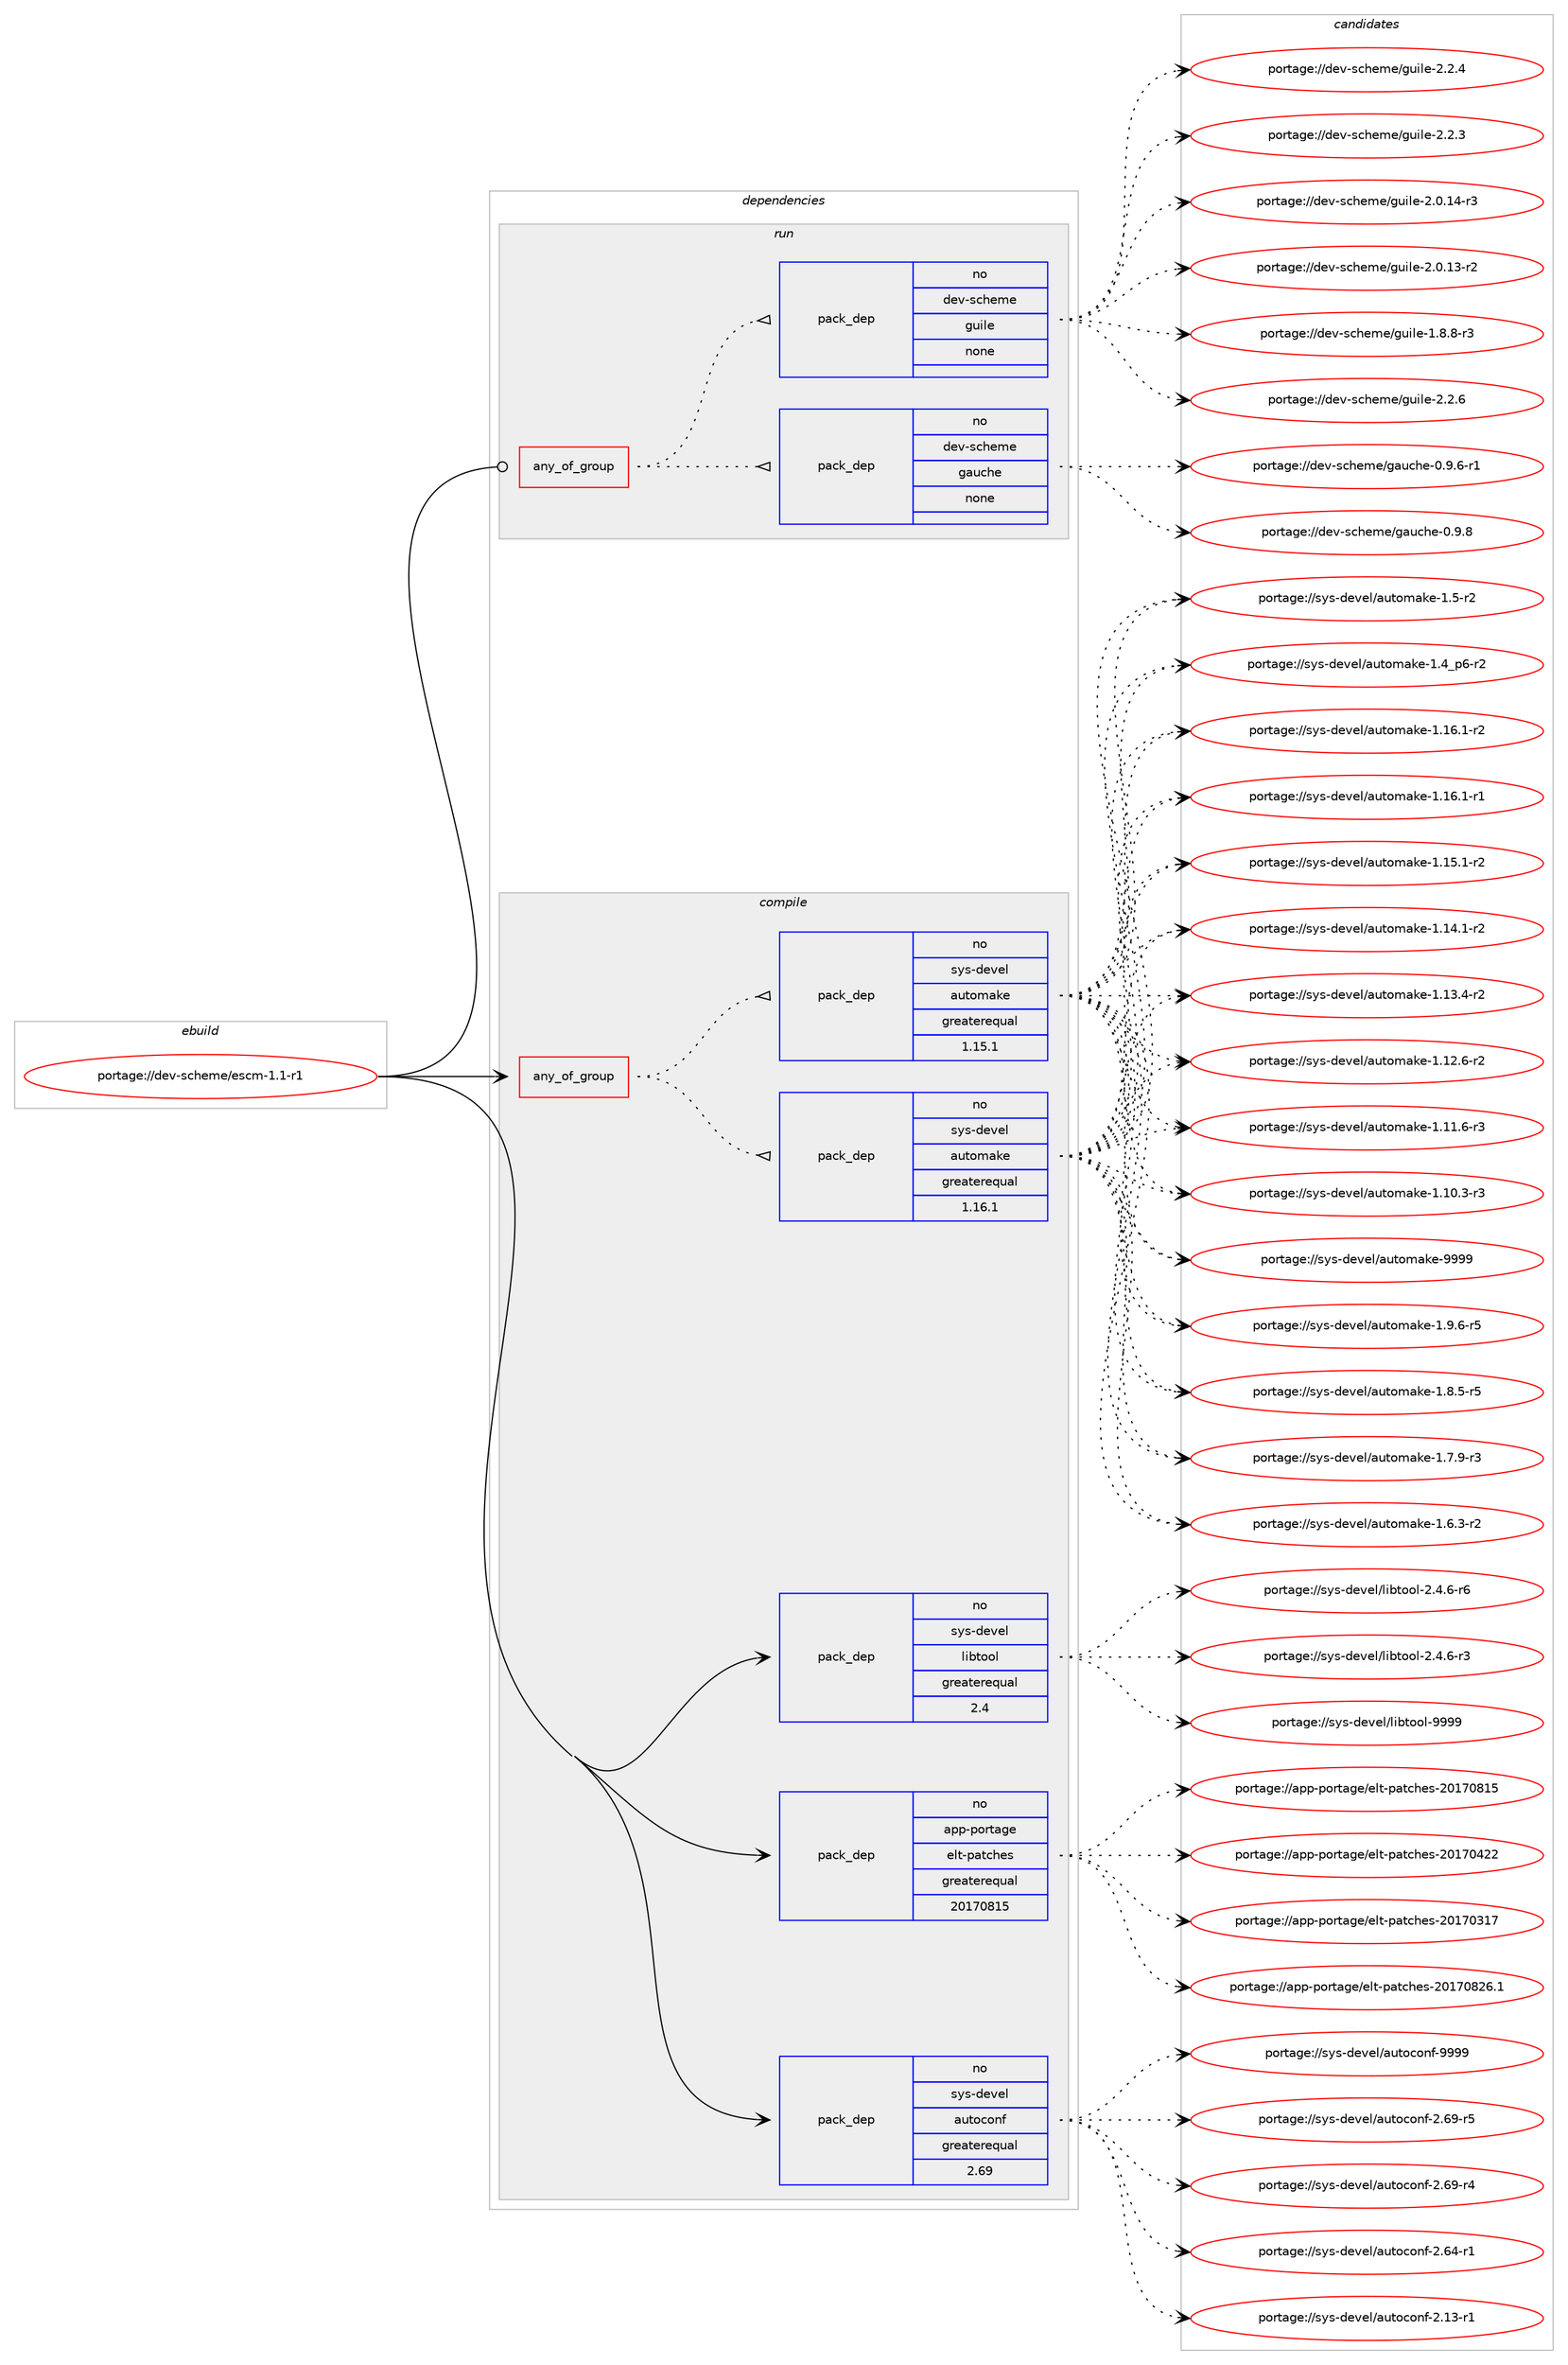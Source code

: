 digraph prolog {

# *************
# Graph options
# *************

newrank=true;
concentrate=true;
compound=true;
graph [rankdir=LR,fontname=Helvetica,fontsize=10,ranksep=1.5];#, ranksep=2.5, nodesep=0.2];
edge  [arrowhead=vee];
node  [fontname=Helvetica,fontsize=10];

# **********
# The ebuild
# **********

subgraph cluster_leftcol {
color=gray;
rank=same;
label=<<i>ebuild</i>>;
id [label="portage://dev-scheme/escm-1.1-r1", color=red, width=4, href="../dev-scheme/escm-1.1-r1.svg"];
}

# ****************
# The dependencies
# ****************

subgraph cluster_midcol {
color=gray;
label=<<i>dependencies</i>>;
subgraph cluster_compile {
fillcolor="#eeeeee";
style=filled;
label=<<i>compile</i>>;
subgraph any4521 {
dependency309366 [label=<<TABLE BORDER="0" CELLBORDER="1" CELLSPACING="0" CELLPADDING="4"><TR><TD CELLPADDING="10">any_of_group</TD></TR></TABLE>>, shape=none, color=red];subgraph pack240631 {
dependency309367 [label=<<TABLE BORDER="0" CELLBORDER="1" CELLSPACING="0" CELLPADDING="4" WIDTH="220"><TR><TD ROWSPAN="6" CELLPADDING="30">pack_dep</TD></TR><TR><TD WIDTH="110">no</TD></TR><TR><TD>sys-devel</TD></TR><TR><TD>automake</TD></TR><TR><TD>greaterequal</TD></TR><TR><TD>1.16.1</TD></TR></TABLE>>, shape=none, color=blue];
}
dependency309366:e -> dependency309367:w [weight=20,style="dotted",arrowhead="oinv"];
subgraph pack240632 {
dependency309368 [label=<<TABLE BORDER="0" CELLBORDER="1" CELLSPACING="0" CELLPADDING="4" WIDTH="220"><TR><TD ROWSPAN="6" CELLPADDING="30">pack_dep</TD></TR><TR><TD WIDTH="110">no</TD></TR><TR><TD>sys-devel</TD></TR><TR><TD>automake</TD></TR><TR><TD>greaterequal</TD></TR><TR><TD>1.15.1</TD></TR></TABLE>>, shape=none, color=blue];
}
dependency309366:e -> dependency309368:w [weight=20,style="dotted",arrowhead="oinv"];
}
id:e -> dependency309366:w [weight=20,style="solid",arrowhead="vee"];
subgraph pack240633 {
dependency309369 [label=<<TABLE BORDER="0" CELLBORDER="1" CELLSPACING="0" CELLPADDING="4" WIDTH="220"><TR><TD ROWSPAN="6" CELLPADDING="30">pack_dep</TD></TR><TR><TD WIDTH="110">no</TD></TR><TR><TD>app-portage</TD></TR><TR><TD>elt-patches</TD></TR><TR><TD>greaterequal</TD></TR><TR><TD>20170815</TD></TR></TABLE>>, shape=none, color=blue];
}
id:e -> dependency309369:w [weight=20,style="solid",arrowhead="vee"];
subgraph pack240634 {
dependency309370 [label=<<TABLE BORDER="0" CELLBORDER="1" CELLSPACING="0" CELLPADDING="4" WIDTH="220"><TR><TD ROWSPAN="6" CELLPADDING="30">pack_dep</TD></TR><TR><TD WIDTH="110">no</TD></TR><TR><TD>sys-devel</TD></TR><TR><TD>autoconf</TD></TR><TR><TD>greaterequal</TD></TR><TR><TD>2.69</TD></TR></TABLE>>, shape=none, color=blue];
}
id:e -> dependency309370:w [weight=20,style="solid",arrowhead="vee"];
subgraph pack240635 {
dependency309371 [label=<<TABLE BORDER="0" CELLBORDER="1" CELLSPACING="0" CELLPADDING="4" WIDTH="220"><TR><TD ROWSPAN="6" CELLPADDING="30">pack_dep</TD></TR><TR><TD WIDTH="110">no</TD></TR><TR><TD>sys-devel</TD></TR><TR><TD>libtool</TD></TR><TR><TD>greaterequal</TD></TR><TR><TD>2.4</TD></TR></TABLE>>, shape=none, color=blue];
}
id:e -> dependency309371:w [weight=20,style="solid",arrowhead="vee"];
}
subgraph cluster_compileandrun {
fillcolor="#eeeeee";
style=filled;
label=<<i>compile and run</i>>;
}
subgraph cluster_run {
fillcolor="#eeeeee";
style=filled;
label=<<i>run</i>>;
subgraph any4522 {
dependency309372 [label=<<TABLE BORDER="0" CELLBORDER="1" CELLSPACING="0" CELLPADDING="4"><TR><TD CELLPADDING="10">any_of_group</TD></TR></TABLE>>, shape=none, color=red];subgraph pack240636 {
dependency309373 [label=<<TABLE BORDER="0" CELLBORDER="1" CELLSPACING="0" CELLPADDING="4" WIDTH="220"><TR><TD ROWSPAN="6" CELLPADDING="30">pack_dep</TD></TR><TR><TD WIDTH="110">no</TD></TR><TR><TD>dev-scheme</TD></TR><TR><TD>gauche</TD></TR><TR><TD>none</TD></TR><TR><TD></TD></TR></TABLE>>, shape=none, color=blue];
}
dependency309372:e -> dependency309373:w [weight=20,style="dotted",arrowhead="oinv"];
subgraph pack240637 {
dependency309374 [label=<<TABLE BORDER="0" CELLBORDER="1" CELLSPACING="0" CELLPADDING="4" WIDTH="220"><TR><TD ROWSPAN="6" CELLPADDING="30">pack_dep</TD></TR><TR><TD WIDTH="110">no</TD></TR><TR><TD>dev-scheme</TD></TR><TR><TD>guile</TD></TR><TR><TD>none</TD></TR><TR><TD></TD></TR></TABLE>>, shape=none, color=blue];
}
dependency309372:e -> dependency309374:w [weight=20,style="dotted",arrowhead="oinv"];
}
id:e -> dependency309372:w [weight=20,style="solid",arrowhead="odot"];
}
}

# **************
# The candidates
# **************

subgraph cluster_choices {
rank=same;
color=gray;
label=<<i>candidates</i>>;

subgraph choice240631 {
color=black;
nodesep=1;
choice115121115451001011181011084797117116111109971071014557575757 [label="portage://sys-devel/automake-9999", color=red, width=4,href="../sys-devel/automake-9999.svg"];
choice115121115451001011181011084797117116111109971071014549465746544511453 [label="portage://sys-devel/automake-1.9.6-r5", color=red, width=4,href="../sys-devel/automake-1.9.6-r5.svg"];
choice115121115451001011181011084797117116111109971071014549465646534511453 [label="portage://sys-devel/automake-1.8.5-r5", color=red, width=4,href="../sys-devel/automake-1.8.5-r5.svg"];
choice115121115451001011181011084797117116111109971071014549465546574511451 [label="portage://sys-devel/automake-1.7.9-r3", color=red, width=4,href="../sys-devel/automake-1.7.9-r3.svg"];
choice115121115451001011181011084797117116111109971071014549465446514511450 [label="portage://sys-devel/automake-1.6.3-r2", color=red, width=4,href="../sys-devel/automake-1.6.3-r2.svg"];
choice11512111545100101118101108479711711611110997107101454946534511450 [label="portage://sys-devel/automake-1.5-r2", color=red, width=4,href="../sys-devel/automake-1.5-r2.svg"];
choice115121115451001011181011084797117116111109971071014549465295112544511450 [label="portage://sys-devel/automake-1.4_p6-r2", color=red, width=4,href="../sys-devel/automake-1.4_p6-r2.svg"];
choice11512111545100101118101108479711711611110997107101454946495446494511450 [label="portage://sys-devel/automake-1.16.1-r2", color=red, width=4,href="../sys-devel/automake-1.16.1-r2.svg"];
choice11512111545100101118101108479711711611110997107101454946495446494511449 [label="portage://sys-devel/automake-1.16.1-r1", color=red, width=4,href="../sys-devel/automake-1.16.1-r1.svg"];
choice11512111545100101118101108479711711611110997107101454946495346494511450 [label="portage://sys-devel/automake-1.15.1-r2", color=red, width=4,href="../sys-devel/automake-1.15.1-r2.svg"];
choice11512111545100101118101108479711711611110997107101454946495246494511450 [label="portage://sys-devel/automake-1.14.1-r2", color=red, width=4,href="../sys-devel/automake-1.14.1-r2.svg"];
choice11512111545100101118101108479711711611110997107101454946495146524511450 [label="portage://sys-devel/automake-1.13.4-r2", color=red, width=4,href="../sys-devel/automake-1.13.4-r2.svg"];
choice11512111545100101118101108479711711611110997107101454946495046544511450 [label="portage://sys-devel/automake-1.12.6-r2", color=red, width=4,href="../sys-devel/automake-1.12.6-r2.svg"];
choice11512111545100101118101108479711711611110997107101454946494946544511451 [label="portage://sys-devel/automake-1.11.6-r3", color=red, width=4,href="../sys-devel/automake-1.11.6-r3.svg"];
choice11512111545100101118101108479711711611110997107101454946494846514511451 [label="portage://sys-devel/automake-1.10.3-r3", color=red, width=4,href="../sys-devel/automake-1.10.3-r3.svg"];
dependency309367:e -> choice115121115451001011181011084797117116111109971071014557575757:w [style=dotted,weight="100"];
dependency309367:e -> choice115121115451001011181011084797117116111109971071014549465746544511453:w [style=dotted,weight="100"];
dependency309367:e -> choice115121115451001011181011084797117116111109971071014549465646534511453:w [style=dotted,weight="100"];
dependency309367:e -> choice115121115451001011181011084797117116111109971071014549465546574511451:w [style=dotted,weight="100"];
dependency309367:e -> choice115121115451001011181011084797117116111109971071014549465446514511450:w [style=dotted,weight="100"];
dependency309367:e -> choice11512111545100101118101108479711711611110997107101454946534511450:w [style=dotted,weight="100"];
dependency309367:e -> choice115121115451001011181011084797117116111109971071014549465295112544511450:w [style=dotted,weight="100"];
dependency309367:e -> choice11512111545100101118101108479711711611110997107101454946495446494511450:w [style=dotted,weight="100"];
dependency309367:e -> choice11512111545100101118101108479711711611110997107101454946495446494511449:w [style=dotted,weight="100"];
dependency309367:e -> choice11512111545100101118101108479711711611110997107101454946495346494511450:w [style=dotted,weight="100"];
dependency309367:e -> choice11512111545100101118101108479711711611110997107101454946495246494511450:w [style=dotted,weight="100"];
dependency309367:e -> choice11512111545100101118101108479711711611110997107101454946495146524511450:w [style=dotted,weight="100"];
dependency309367:e -> choice11512111545100101118101108479711711611110997107101454946495046544511450:w [style=dotted,weight="100"];
dependency309367:e -> choice11512111545100101118101108479711711611110997107101454946494946544511451:w [style=dotted,weight="100"];
dependency309367:e -> choice11512111545100101118101108479711711611110997107101454946494846514511451:w [style=dotted,weight="100"];
}
subgraph choice240632 {
color=black;
nodesep=1;
choice115121115451001011181011084797117116111109971071014557575757 [label="portage://sys-devel/automake-9999", color=red, width=4,href="../sys-devel/automake-9999.svg"];
choice115121115451001011181011084797117116111109971071014549465746544511453 [label="portage://sys-devel/automake-1.9.6-r5", color=red, width=4,href="../sys-devel/automake-1.9.6-r5.svg"];
choice115121115451001011181011084797117116111109971071014549465646534511453 [label="portage://sys-devel/automake-1.8.5-r5", color=red, width=4,href="../sys-devel/automake-1.8.5-r5.svg"];
choice115121115451001011181011084797117116111109971071014549465546574511451 [label="portage://sys-devel/automake-1.7.9-r3", color=red, width=4,href="../sys-devel/automake-1.7.9-r3.svg"];
choice115121115451001011181011084797117116111109971071014549465446514511450 [label="portage://sys-devel/automake-1.6.3-r2", color=red, width=4,href="../sys-devel/automake-1.6.3-r2.svg"];
choice11512111545100101118101108479711711611110997107101454946534511450 [label="portage://sys-devel/automake-1.5-r2", color=red, width=4,href="../sys-devel/automake-1.5-r2.svg"];
choice115121115451001011181011084797117116111109971071014549465295112544511450 [label="portage://sys-devel/automake-1.4_p6-r2", color=red, width=4,href="../sys-devel/automake-1.4_p6-r2.svg"];
choice11512111545100101118101108479711711611110997107101454946495446494511450 [label="portage://sys-devel/automake-1.16.1-r2", color=red, width=4,href="../sys-devel/automake-1.16.1-r2.svg"];
choice11512111545100101118101108479711711611110997107101454946495446494511449 [label="portage://sys-devel/automake-1.16.1-r1", color=red, width=4,href="../sys-devel/automake-1.16.1-r1.svg"];
choice11512111545100101118101108479711711611110997107101454946495346494511450 [label="portage://sys-devel/automake-1.15.1-r2", color=red, width=4,href="../sys-devel/automake-1.15.1-r2.svg"];
choice11512111545100101118101108479711711611110997107101454946495246494511450 [label="portage://sys-devel/automake-1.14.1-r2", color=red, width=4,href="../sys-devel/automake-1.14.1-r2.svg"];
choice11512111545100101118101108479711711611110997107101454946495146524511450 [label="portage://sys-devel/automake-1.13.4-r2", color=red, width=4,href="../sys-devel/automake-1.13.4-r2.svg"];
choice11512111545100101118101108479711711611110997107101454946495046544511450 [label="portage://sys-devel/automake-1.12.6-r2", color=red, width=4,href="../sys-devel/automake-1.12.6-r2.svg"];
choice11512111545100101118101108479711711611110997107101454946494946544511451 [label="portage://sys-devel/automake-1.11.6-r3", color=red, width=4,href="../sys-devel/automake-1.11.6-r3.svg"];
choice11512111545100101118101108479711711611110997107101454946494846514511451 [label="portage://sys-devel/automake-1.10.3-r3", color=red, width=4,href="../sys-devel/automake-1.10.3-r3.svg"];
dependency309368:e -> choice115121115451001011181011084797117116111109971071014557575757:w [style=dotted,weight="100"];
dependency309368:e -> choice115121115451001011181011084797117116111109971071014549465746544511453:w [style=dotted,weight="100"];
dependency309368:e -> choice115121115451001011181011084797117116111109971071014549465646534511453:w [style=dotted,weight="100"];
dependency309368:e -> choice115121115451001011181011084797117116111109971071014549465546574511451:w [style=dotted,weight="100"];
dependency309368:e -> choice115121115451001011181011084797117116111109971071014549465446514511450:w [style=dotted,weight="100"];
dependency309368:e -> choice11512111545100101118101108479711711611110997107101454946534511450:w [style=dotted,weight="100"];
dependency309368:e -> choice115121115451001011181011084797117116111109971071014549465295112544511450:w [style=dotted,weight="100"];
dependency309368:e -> choice11512111545100101118101108479711711611110997107101454946495446494511450:w [style=dotted,weight="100"];
dependency309368:e -> choice11512111545100101118101108479711711611110997107101454946495446494511449:w [style=dotted,weight="100"];
dependency309368:e -> choice11512111545100101118101108479711711611110997107101454946495346494511450:w [style=dotted,weight="100"];
dependency309368:e -> choice11512111545100101118101108479711711611110997107101454946495246494511450:w [style=dotted,weight="100"];
dependency309368:e -> choice11512111545100101118101108479711711611110997107101454946495146524511450:w [style=dotted,weight="100"];
dependency309368:e -> choice11512111545100101118101108479711711611110997107101454946495046544511450:w [style=dotted,weight="100"];
dependency309368:e -> choice11512111545100101118101108479711711611110997107101454946494946544511451:w [style=dotted,weight="100"];
dependency309368:e -> choice11512111545100101118101108479711711611110997107101454946494846514511451:w [style=dotted,weight="100"];
}
subgraph choice240633 {
color=black;
nodesep=1;
choice971121124511211111411697103101471011081164511297116991041011154550484955485650544649 [label="portage://app-portage/elt-patches-20170826.1", color=red, width=4,href="../app-portage/elt-patches-20170826.1.svg"];
choice97112112451121111141169710310147101108116451129711699104101115455048495548564953 [label="portage://app-portage/elt-patches-20170815", color=red, width=4,href="../app-portage/elt-patches-20170815.svg"];
choice97112112451121111141169710310147101108116451129711699104101115455048495548525050 [label="portage://app-portage/elt-patches-20170422", color=red, width=4,href="../app-portage/elt-patches-20170422.svg"];
choice97112112451121111141169710310147101108116451129711699104101115455048495548514955 [label="portage://app-portage/elt-patches-20170317", color=red, width=4,href="../app-portage/elt-patches-20170317.svg"];
dependency309369:e -> choice971121124511211111411697103101471011081164511297116991041011154550484955485650544649:w [style=dotted,weight="100"];
dependency309369:e -> choice97112112451121111141169710310147101108116451129711699104101115455048495548564953:w [style=dotted,weight="100"];
dependency309369:e -> choice97112112451121111141169710310147101108116451129711699104101115455048495548525050:w [style=dotted,weight="100"];
dependency309369:e -> choice97112112451121111141169710310147101108116451129711699104101115455048495548514955:w [style=dotted,weight="100"];
}
subgraph choice240634 {
color=black;
nodesep=1;
choice115121115451001011181011084797117116111991111101024557575757 [label="portage://sys-devel/autoconf-9999", color=red, width=4,href="../sys-devel/autoconf-9999.svg"];
choice1151211154510010111810110847971171161119911111010245504654574511453 [label="portage://sys-devel/autoconf-2.69-r5", color=red, width=4,href="../sys-devel/autoconf-2.69-r5.svg"];
choice1151211154510010111810110847971171161119911111010245504654574511452 [label="portage://sys-devel/autoconf-2.69-r4", color=red, width=4,href="../sys-devel/autoconf-2.69-r4.svg"];
choice1151211154510010111810110847971171161119911111010245504654524511449 [label="portage://sys-devel/autoconf-2.64-r1", color=red, width=4,href="../sys-devel/autoconf-2.64-r1.svg"];
choice1151211154510010111810110847971171161119911111010245504649514511449 [label="portage://sys-devel/autoconf-2.13-r1", color=red, width=4,href="../sys-devel/autoconf-2.13-r1.svg"];
dependency309370:e -> choice115121115451001011181011084797117116111991111101024557575757:w [style=dotted,weight="100"];
dependency309370:e -> choice1151211154510010111810110847971171161119911111010245504654574511453:w [style=dotted,weight="100"];
dependency309370:e -> choice1151211154510010111810110847971171161119911111010245504654574511452:w [style=dotted,weight="100"];
dependency309370:e -> choice1151211154510010111810110847971171161119911111010245504654524511449:w [style=dotted,weight="100"];
dependency309370:e -> choice1151211154510010111810110847971171161119911111010245504649514511449:w [style=dotted,weight="100"];
}
subgraph choice240635 {
color=black;
nodesep=1;
choice1151211154510010111810110847108105981161111111084557575757 [label="portage://sys-devel/libtool-9999", color=red, width=4,href="../sys-devel/libtool-9999.svg"];
choice1151211154510010111810110847108105981161111111084550465246544511454 [label="portage://sys-devel/libtool-2.4.6-r6", color=red, width=4,href="../sys-devel/libtool-2.4.6-r6.svg"];
choice1151211154510010111810110847108105981161111111084550465246544511451 [label="portage://sys-devel/libtool-2.4.6-r3", color=red, width=4,href="../sys-devel/libtool-2.4.6-r3.svg"];
dependency309371:e -> choice1151211154510010111810110847108105981161111111084557575757:w [style=dotted,weight="100"];
dependency309371:e -> choice1151211154510010111810110847108105981161111111084550465246544511454:w [style=dotted,weight="100"];
dependency309371:e -> choice1151211154510010111810110847108105981161111111084550465246544511451:w [style=dotted,weight="100"];
}
subgraph choice240636 {
color=black;
nodesep=1;
choice1001011184511599104101109101471039711799104101454846574656 [label="portage://dev-scheme/gauche-0.9.8", color=red, width=4,href="../dev-scheme/gauche-0.9.8.svg"];
choice10010111845115991041011091014710397117991041014548465746544511449 [label="portage://dev-scheme/gauche-0.9.6-r1", color=red, width=4,href="../dev-scheme/gauche-0.9.6-r1.svg"];
dependency309373:e -> choice1001011184511599104101109101471039711799104101454846574656:w [style=dotted,weight="100"];
dependency309373:e -> choice10010111845115991041011091014710397117991041014548465746544511449:w [style=dotted,weight="100"];
}
subgraph choice240637 {
color=black;
nodesep=1;
choice100101118451159910410110910147103117105108101455046504654 [label="portage://dev-scheme/guile-2.2.6", color=red, width=4,href="../dev-scheme/guile-2.2.6.svg"];
choice100101118451159910410110910147103117105108101455046504652 [label="portage://dev-scheme/guile-2.2.4", color=red, width=4,href="../dev-scheme/guile-2.2.4.svg"];
choice100101118451159910410110910147103117105108101455046504651 [label="portage://dev-scheme/guile-2.2.3", color=red, width=4,href="../dev-scheme/guile-2.2.3.svg"];
choice100101118451159910410110910147103117105108101455046484649524511451 [label="portage://dev-scheme/guile-2.0.14-r3", color=red, width=4,href="../dev-scheme/guile-2.0.14-r3.svg"];
choice100101118451159910410110910147103117105108101455046484649514511450 [label="portage://dev-scheme/guile-2.0.13-r2", color=red, width=4,href="../dev-scheme/guile-2.0.13-r2.svg"];
choice1001011184511599104101109101471031171051081014549465646564511451 [label="portage://dev-scheme/guile-1.8.8-r3", color=red, width=4,href="../dev-scheme/guile-1.8.8-r3.svg"];
dependency309374:e -> choice100101118451159910410110910147103117105108101455046504654:w [style=dotted,weight="100"];
dependency309374:e -> choice100101118451159910410110910147103117105108101455046504652:w [style=dotted,weight="100"];
dependency309374:e -> choice100101118451159910410110910147103117105108101455046504651:w [style=dotted,weight="100"];
dependency309374:e -> choice100101118451159910410110910147103117105108101455046484649524511451:w [style=dotted,weight="100"];
dependency309374:e -> choice100101118451159910410110910147103117105108101455046484649514511450:w [style=dotted,weight="100"];
dependency309374:e -> choice1001011184511599104101109101471031171051081014549465646564511451:w [style=dotted,weight="100"];
}
}

}

